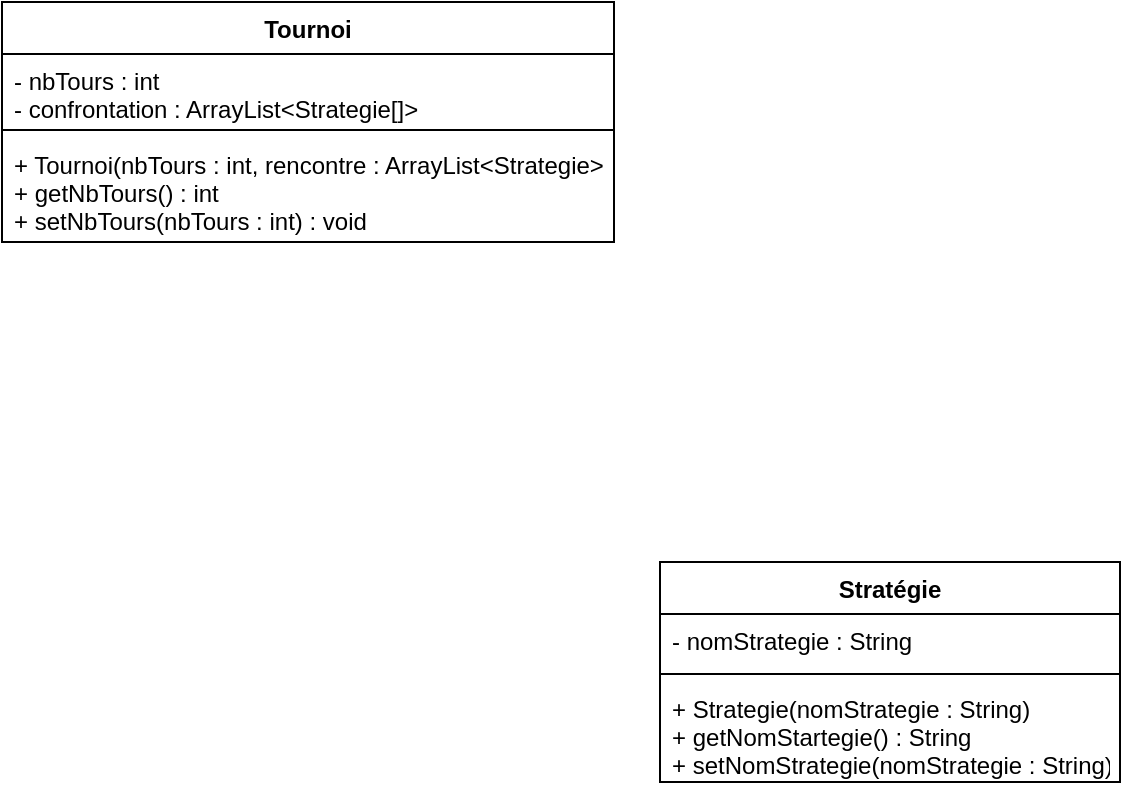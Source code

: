 <mxfile version="13.7.9" type="device"><diagram id="C5RBs43oDa-KdzZeNtuy" name="Page-1"><mxGraphModel dx="868" dy="510" grid="1" gridSize="10" guides="1" tooltips="1" connect="1" arrows="1" fold="1" page="1" pageScale="1" pageWidth="827" pageHeight="1169" math="0" shadow="0"><root><mxCell id="WIyWlLk6GJQsqaUBKTNV-0"/><mxCell id="WIyWlLk6GJQsqaUBKTNV-1" parent="WIyWlLk6GJQsqaUBKTNV-0"/><mxCell id="aXokWQc9kZBxrOlg0L1S-0" value="Tournoi" style="swimlane;fontStyle=1;align=center;verticalAlign=top;childLayout=stackLayout;horizontal=1;startSize=26;horizontalStack=0;resizeParent=1;resizeParentMax=0;resizeLast=0;collapsible=1;marginBottom=0;" vertex="1" parent="WIyWlLk6GJQsqaUBKTNV-1"><mxGeometry x="261" y="40" width="306" height="120" as="geometry"/></mxCell><mxCell id="aXokWQc9kZBxrOlg0L1S-1" value="- nbTours : int&#10;- confrontation : ArrayList&lt;Strategie[]&gt;" style="text;strokeColor=none;fillColor=none;align=left;verticalAlign=top;spacingLeft=4;spacingRight=4;overflow=hidden;rotatable=0;points=[[0,0.5],[1,0.5]];portConstraint=eastwest;" vertex="1" parent="aXokWQc9kZBxrOlg0L1S-0"><mxGeometry y="26" width="306" height="34" as="geometry"/></mxCell><mxCell id="aXokWQc9kZBxrOlg0L1S-2" value="" style="line;strokeWidth=1;fillColor=none;align=left;verticalAlign=middle;spacingTop=-1;spacingLeft=3;spacingRight=3;rotatable=0;labelPosition=right;points=[];portConstraint=eastwest;" vertex="1" parent="aXokWQc9kZBxrOlg0L1S-0"><mxGeometry y="60" width="306" height="8" as="geometry"/></mxCell><mxCell id="aXokWQc9kZBxrOlg0L1S-3" value="+ Tournoi(nbTours : int, rencontre : ArrayList&lt;Strategie&gt;)&#10;+ getNbTours() : int&#10;+ setNbTours(nbTours : int) : void" style="text;strokeColor=none;fillColor=none;align=left;verticalAlign=top;spacingLeft=4;spacingRight=4;overflow=hidden;rotatable=0;points=[[0,0.5],[1,0.5]];portConstraint=eastwest;" vertex="1" parent="aXokWQc9kZBxrOlg0L1S-0"><mxGeometry y="68" width="306" height="52" as="geometry"/></mxCell><mxCell id="aXokWQc9kZBxrOlg0L1S-4" value="Stratégie" style="swimlane;fontStyle=1;align=center;verticalAlign=top;childLayout=stackLayout;horizontal=1;startSize=26;horizontalStack=0;resizeParent=1;resizeParentMax=0;resizeLast=0;collapsible=1;marginBottom=0;" vertex="1" parent="WIyWlLk6GJQsqaUBKTNV-1"><mxGeometry x="590" y="320" width="230" height="110" as="geometry"/></mxCell><mxCell id="aXokWQc9kZBxrOlg0L1S-5" value="- nomStrategie : String" style="text;strokeColor=none;fillColor=none;align=left;verticalAlign=top;spacingLeft=4;spacingRight=4;overflow=hidden;rotatable=0;points=[[0,0.5],[1,0.5]];portConstraint=eastwest;" vertex="1" parent="aXokWQc9kZBxrOlg0L1S-4"><mxGeometry y="26" width="230" height="26" as="geometry"/></mxCell><mxCell id="aXokWQc9kZBxrOlg0L1S-6" value="" style="line;strokeWidth=1;fillColor=none;align=left;verticalAlign=middle;spacingTop=-1;spacingLeft=3;spacingRight=3;rotatable=0;labelPosition=right;points=[];portConstraint=eastwest;" vertex="1" parent="aXokWQc9kZBxrOlg0L1S-4"><mxGeometry y="52" width="230" height="8" as="geometry"/></mxCell><mxCell id="aXokWQc9kZBxrOlg0L1S-7" value="+ Strategie(nomStrategie : String)&#10;+ getNomStartegie() : String&#10;+ setNomStrategie(nomStrategie : String) : void" style="text;strokeColor=none;fillColor=none;align=left;verticalAlign=top;spacingLeft=4;spacingRight=4;overflow=hidden;rotatable=0;points=[[0,0.5],[1,0.5]];portConstraint=eastwest;" vertex="1" parent="aXokWQc9kZBxrOlg0L1S-4"><mxGeometry y="60" width="230" height="50" as="geometry"/></mxCell></root></mxGraphModel></diagram></mxfile>